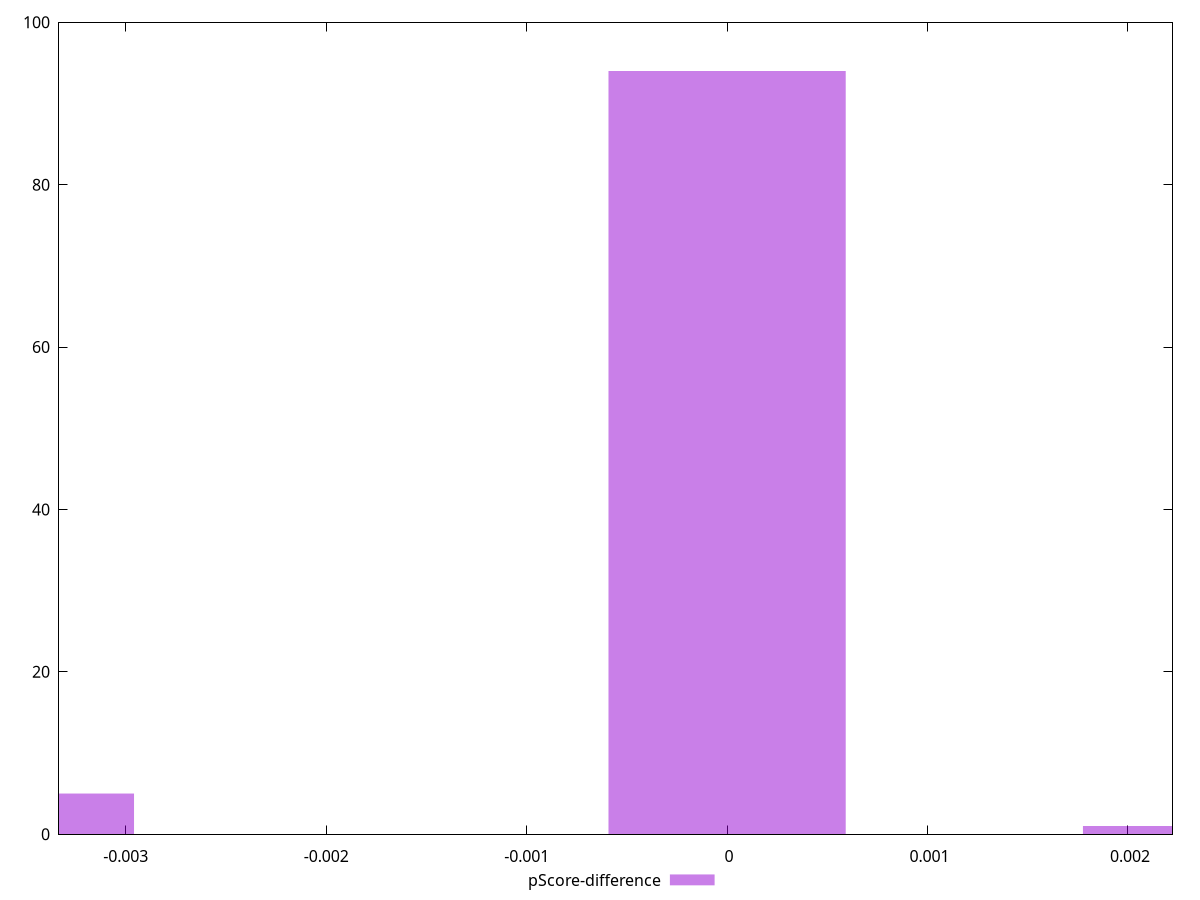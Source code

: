 reset

$pScoreDifference <<EOF
0 94
-0.003550809876599787 5
0.002367206584399858 1
EOF

set key outside below
set boxwidth 0.001183603292199929
set xrange [-0.0033333333333334103:0.0022222222222222365]
set yrange [0:100]
set trange [0:100]
set style fill transparent solid 0.5 noborder
set terminal svg size 640, 490 enhanced background rgb 'white'
set output "report_00025_2021-02-22T21:38:55.199Z/uses-text-compression/samples/pages+cached+noadtech+nomedia/pScore-difference/histogram.svg"

plot $pScoreDifference title "pScore-difference" with boxes

reset

